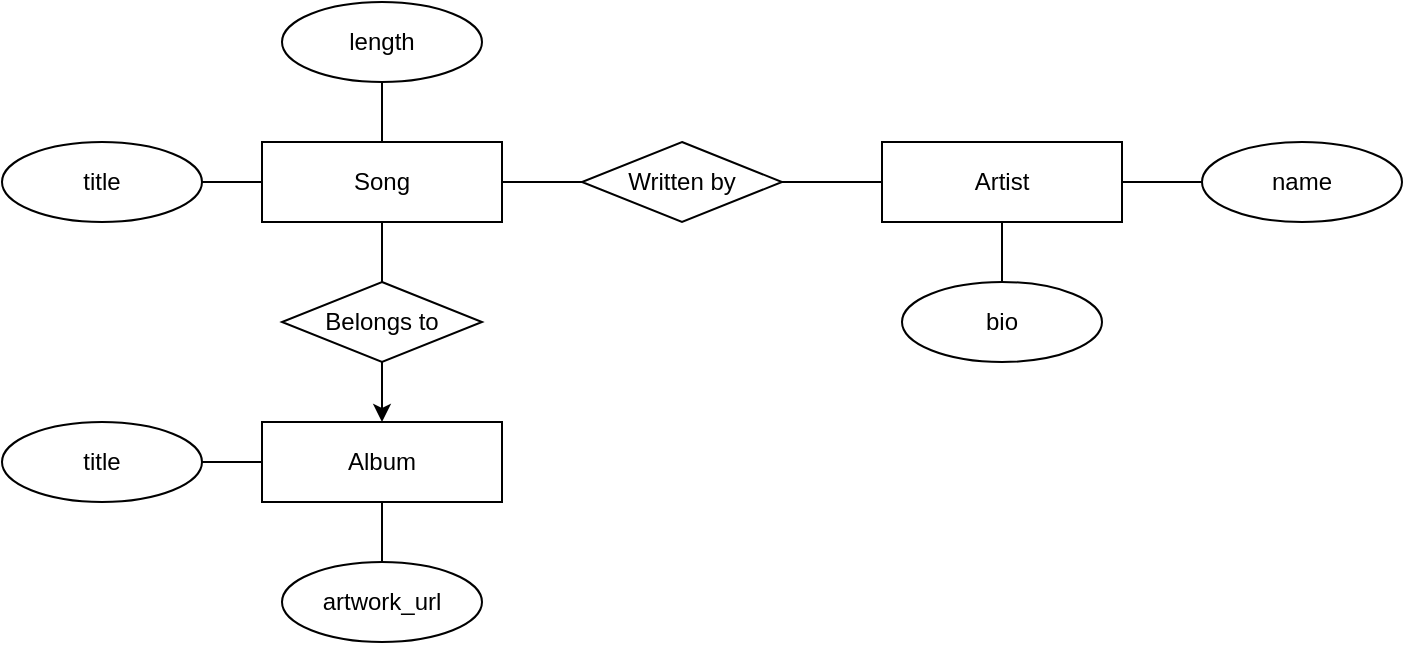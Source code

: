 <mxfile>
    <diagram id="BzPS3JzchcMR_vSxgUfW" name="Page-1">
        <mxGraphModel dx="1030" dy="604" grid="1" gridSize="10" guides="1" tooltips="1" connect="1" arrows="1" fold="1" page="1" pageScale="1" pageWidth="850" pageHeight="1100" math="0" shadow="0">
            <root>
                <mxCell id="0"/>
                <mxCell id="1" parent="0"/>
                <mxCell id="5" value="length" style="ellipse;whiteSpace=wrap;html=1;" vertex="1" parent="1">
                    <mxGeometry x="180" y="40" width="100" height="40" as="geometry"/>
                </mxCell>
                <mxCell id="6" value="" style="edgeStyle=none;html=1;endArrow=none;endFill=0;" edge="1" parent="1" source="9" target="11">
                    <mxGeometry relative="1" as="geometry"/>
                </mxCell>
                <mxCell id="7" value="" style="edgeStyle=none;html=1;endArrow=none;endFill=0;" edge="1" parent="1" source="9" target="5">
                    <mxGeometry relative="1" as="geometry"/>
                </mxCell>
                <mxCell id="8" value="" style="edgeStyle=none;html=1;endArrow=none;endFill=0;" edge="1" parent="1" source="9" target="10">
                    <mxGeometry relative="1" as="geometry"/>
                </mxCell>
                <mxCell id="24" value="" style="edgeStyle=none;html=1;startArrow=none;" edge="1" parent="1" source="19" target="22">
                    <mxGeometry relative="1" as="geometry"/>
                </mxCell>
                <mxCell id="9" value="Song" style="rounded=0;whiteSpace=wrap;html=1;" vertex="1" parent="1">
                    <mxGeometry x="170" y="110" width="120" height="40" as="geometry"/>
                </mxCell>
                <mxCell id="10" value="title" style="ellipse;whiteSpace=wrap;html=1;" vertex="1" parent="1">
                    <mxGeometry x="40" y="110" width="100" height="40" as="geometry"/>
                </mxCell>
                <mxCell id="11" value="Written by" style="rhombus;whiteSpace=wrap;html=1;" vertex="1" parent="1">
                    <mxGeometry x="330" y="110" width="100" height="40" as="geometry"/>
                </mxCell>
                <mxCell id="13" value="" style="edgeStyle=none;html=1;endArrow=none;endFill=0;" edge="1" parent="1" source="15" target="16">
                    <mxGeometry relative="1" as="geometry"/>
                </mxCell>
                <mxCell id="14" value="" style="edgeStyle=none;html=1;endArrow=none;endFill=0;" edge="1" parent="1" source="15" target="11">
                    <mxGeometry relative="1" as="geometry"/>
                </mxCell>
                <mxCell id="15" value="Artist" style="rounded=0;whiteSpace=wrap;html=1;" vertex="1" parent="1">
                    <mxGeometry x="480" y="110" width="120" height="40" as="geometry"/>
                </mxCell>
                <mxCell id="16" value="bio" style="ellipse;whiteSpace=wrap;html=1;" vertex="1" parent="1">
                    <mxGeometry x="490" y="180" width="100" height="40" as="geometry"/>
                </mxCell>
                <mxCell id="17" value="" style="edgeStyle=none;html=1;endArrow=none;endFill=0;" edge="1" parent="1" source="18" target="15">
                    <mxGeometry relative="1" as="geometry"/>
                </mxCell>
                <mxCell id="18" value="name" style="ellipse;whiteSpace=wrap;html=1;" vertex="1" parent="1">
                    <mxGeometry x="640" y="110" width="100" height="40" as="geometry"/>
                </mxCell>
                <mxCell id="21" value="" style="edgeStyle=none;html=1;endArrow=none;endFill=0;" edge="1" parent="1" source="22" target="23">
                    <mxGeometry relative="1" as="geometry"/>
                </mxCell>
                <mxCell id="22" value="Album" style="rounded=0;whiteSpace=wrap;html=1;" vertex="1" parent="1">
                    <mxGeometry x="170" y="250" width="120" height="40" as="geometry"/>
                </mxCell>
                <mxCell id="23" value="title" style="ellipse;whiteSpace=wrap;html=1;" vertex="1" parent="1">
                    <mxGeometry x="40" y="250" width="100" height="40" as="geometry"/>
                </mxCell>
                <mxCell id="25" value="" style="edgeStyle=none;html=1;endArrow=none;" edge="1" parent="1" source="9" target="19">
                    <mxGeometry relative="1" as="geometry">
                        <mxPoint x="230" y="150" as="sourcePoint"/>
                        <mxPoint x="230" y="240" as="targetPoint"/>
                    </mxGeometry>
                </mxCell>
                <mxCell id="19" value="Belongs to" style="rhombus;whiteSpace=wrap;html=1;" vertex="1" parent="1">
                    <mxGeometry x="180" y="180" width="100" height="40" as="geometry"/>
                </mxCell>
                <mxCell id="26" value="" style="edgeStyle=none;html=1;endArrow=none;endFill=0;exitX=0.5;exitY=1;exitDx=0;exitDy=0;" edge="1" parent="1" target="27" source="22">
                    <mxGeometry relative="1" as="geometry">
                        <mxPoint x="310" y="340" as="sourcePoint"/>
                    </mxGeometry>
                </mxCell>
                <mxCell id="27" value="artwork_url" style="ellipse;whiteSpace=wrap;html=1;" vertex="1" parent="1">
                    <mxGeometry x="180" y="320" width="100" height="40" as="geometry"/>
                </mxCell>
            </root>
        </mxGraphModel>
    </diagram>
</mxfile>